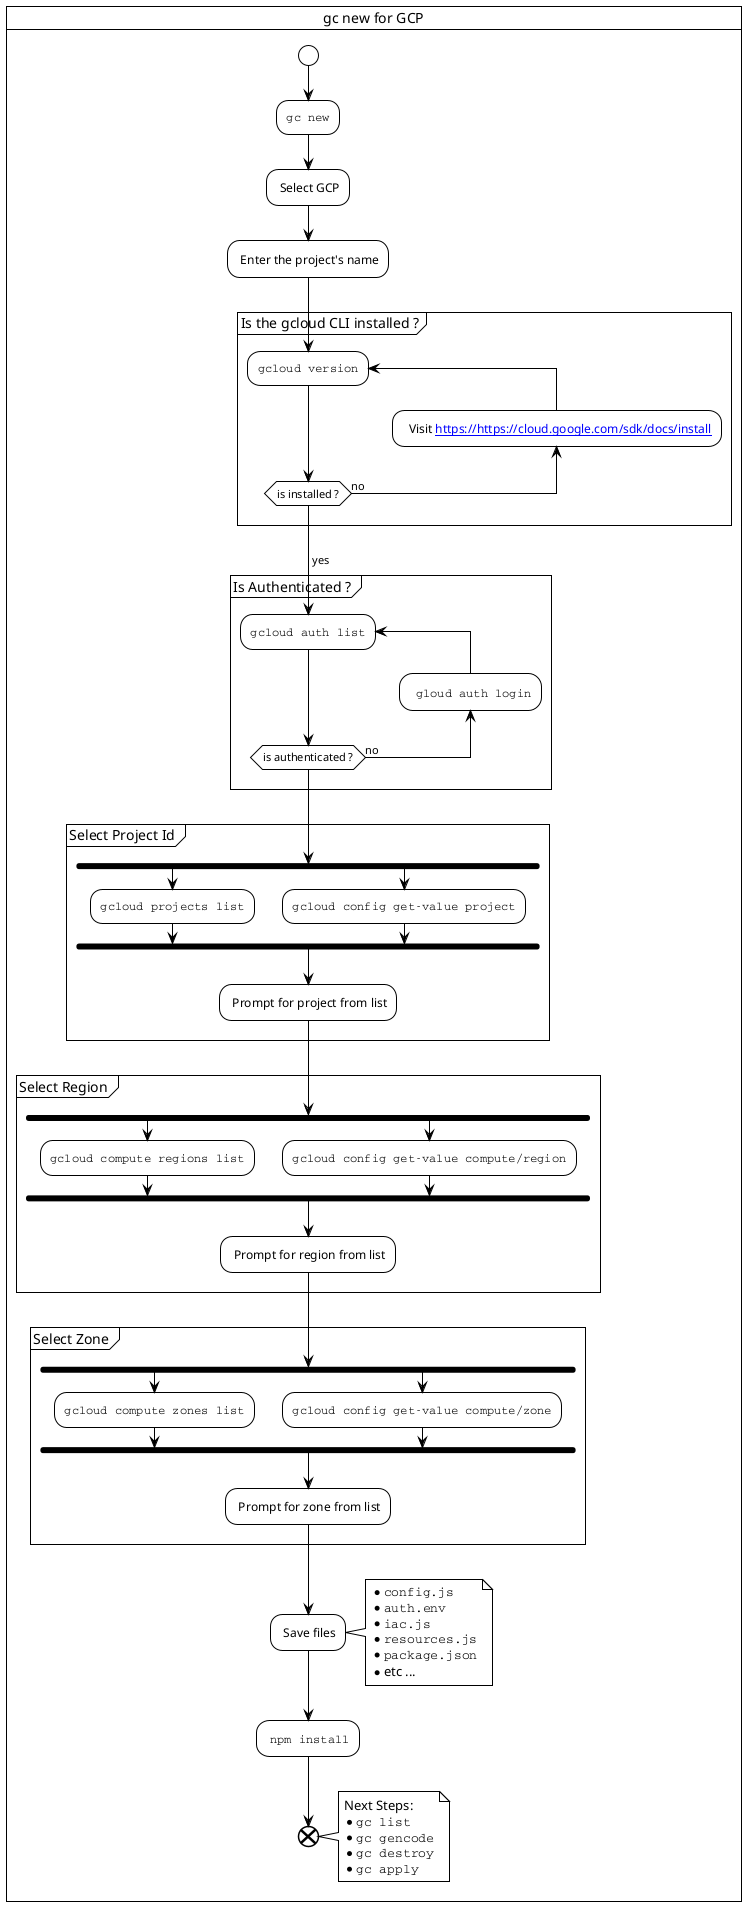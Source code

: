 @startuml gc-new-google
!theme plain

skinparam svgLinkTarget _blank

card "gc new for GCP" {
start

:""gc new"";
: Select GCP;
: Enter the project's name;


partition "Is the gcloud CLI installed ?" {
repeat :""gcloud version"";
backward:  Visit [[https://https://cloud.google.com/sdk/docs/install]];
repeat while (is installed ?) is (no) 
->yes;
}

partition "Is Authenticated ? " {

repeat :""gcloud auth list"";
backward:  ""gloud auth login"";
repeat while (is authenticated ?) is (no) 

}

partition "Select Project Id " {
 
fork
  :""gcloud projects list"";
fork again
  :""gcloud config get-value project"";
end fork
: Prompt for project from list;
}

partition "Select Region " {
fork
  :""gcloud compute regions list"";
fork again
  :""gcloud config get-value compute/region"";
end fork
: Prompt for region from list;
}

partition "Select Zone " {
 fork
  :""gcloud compute zones list"";
fork again
  :""gcloud config get-value compute/zone"";
end fork
: Prompt for zone from list;
}

: Save files; 
note right
* ""config.js""
* ""auth.env""
* ""iac.js""
* ""resources.js""
* ""package.json""
* etc ...
end note 

: ""npm install"";
end

note right
Next Steps:
* ""gc list""
* ""gc gencode""
* ""gc destroy""
* ""gc apply""
end note 
}
@enduml